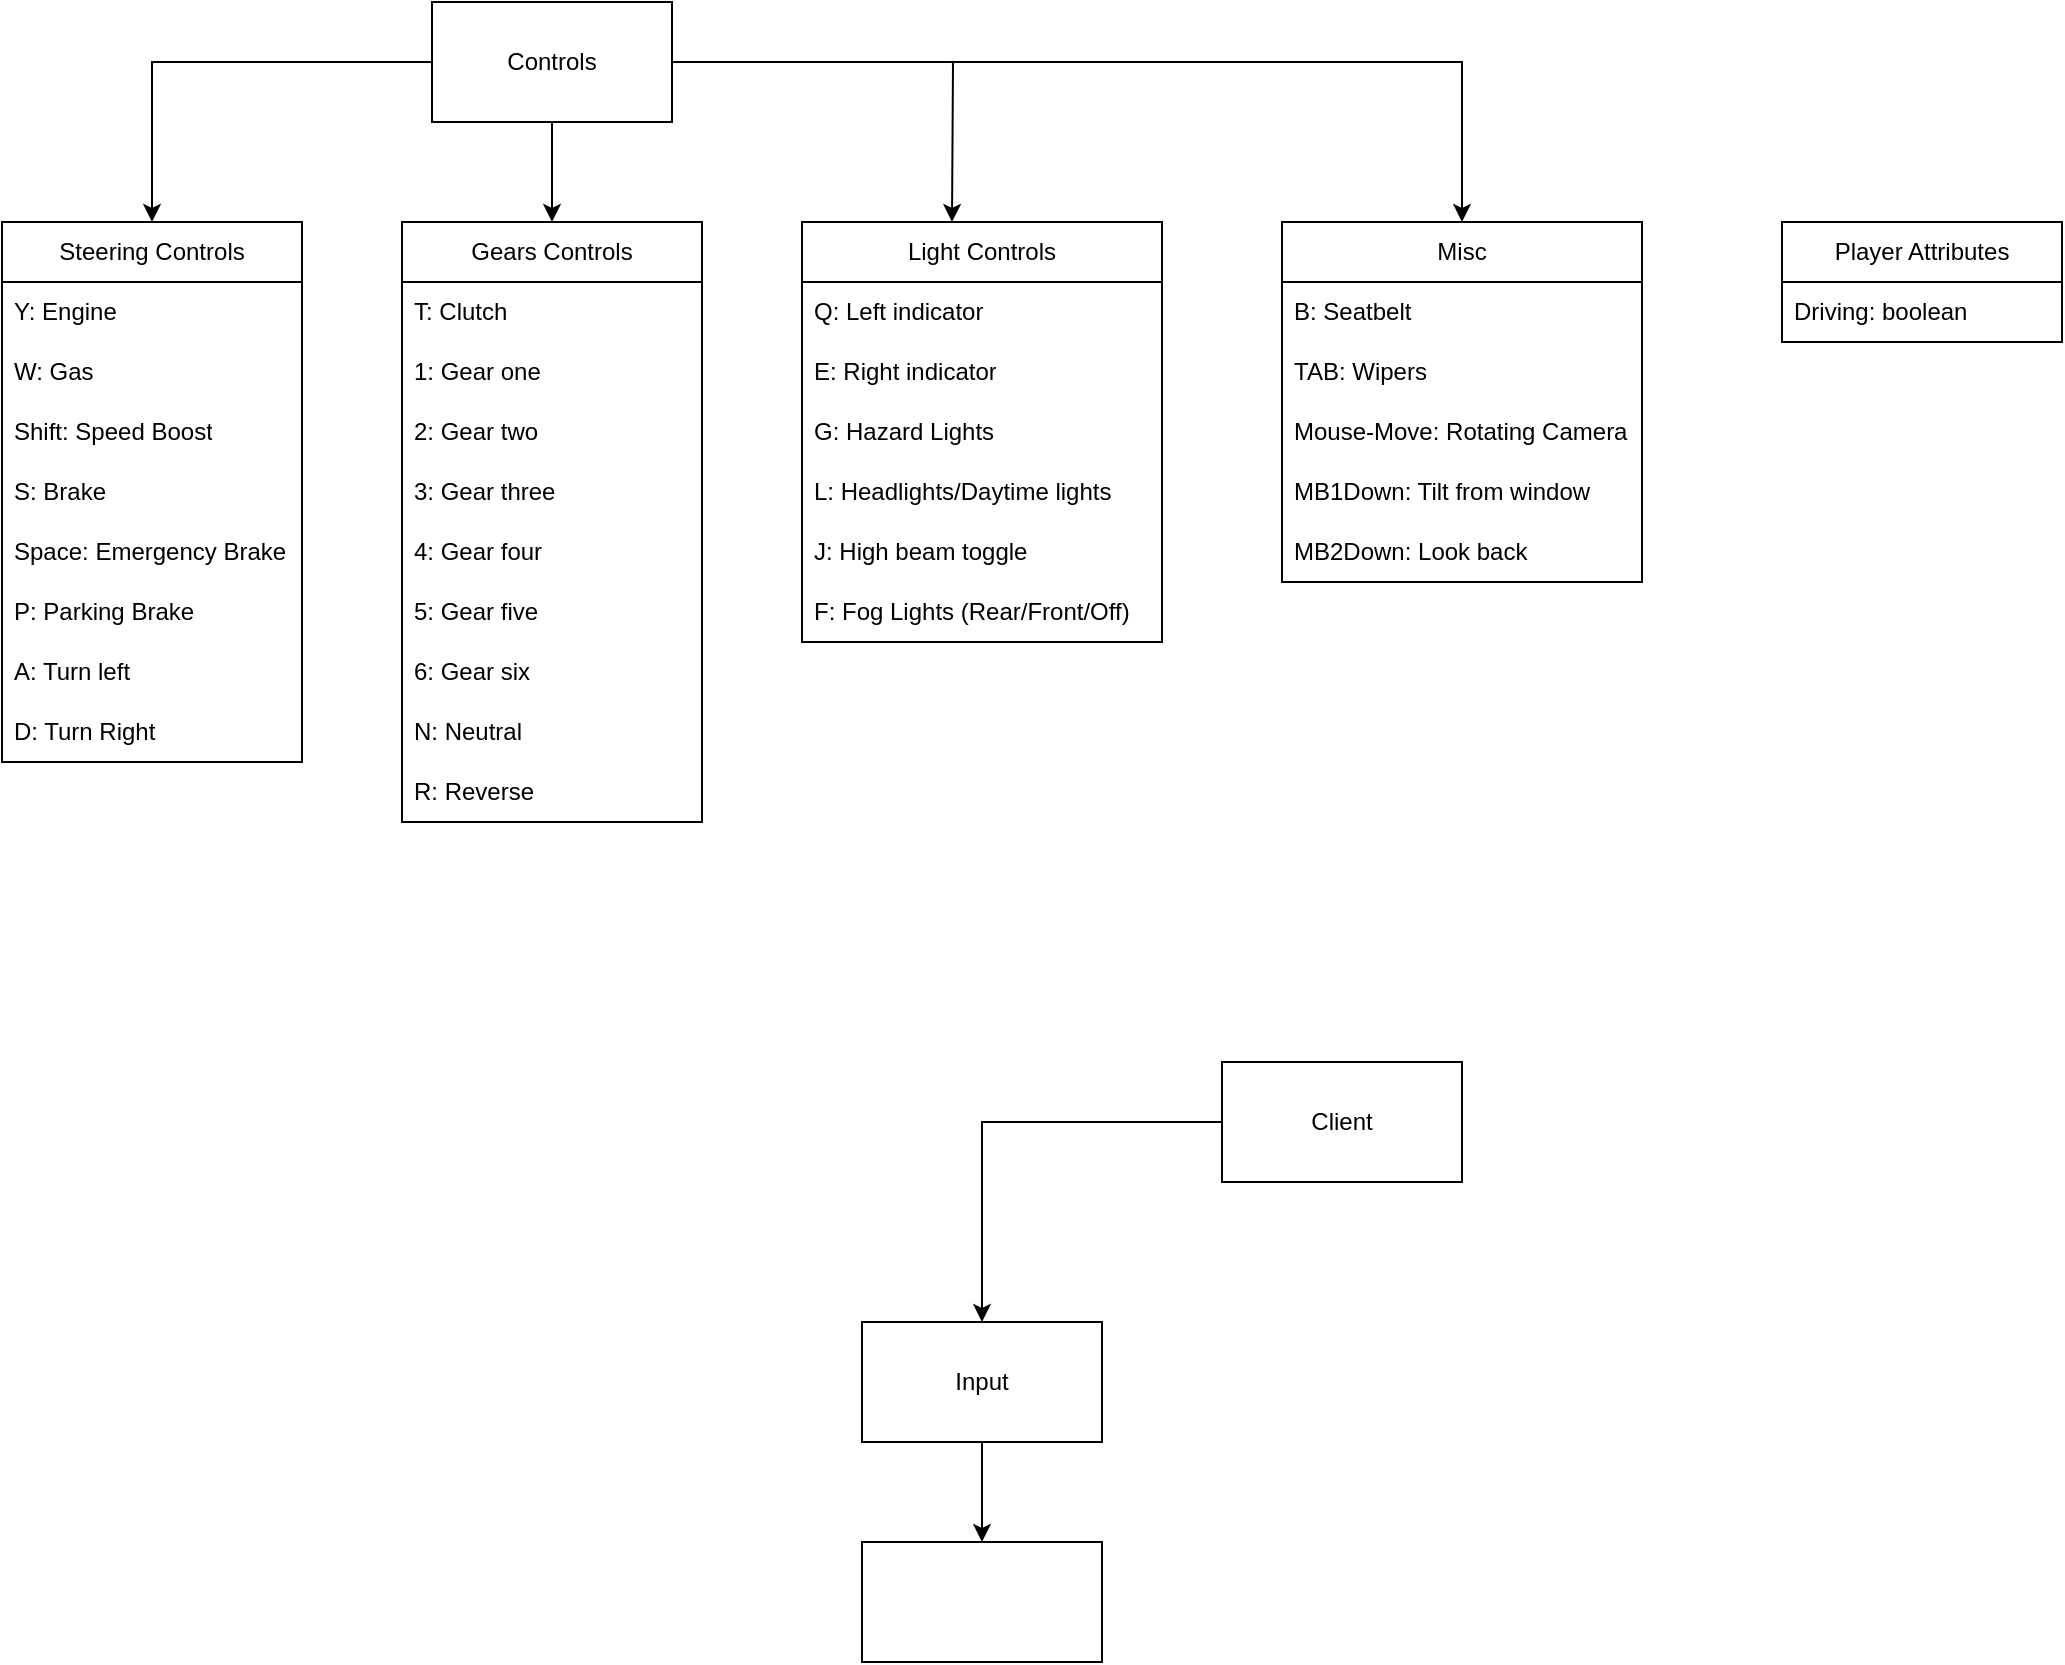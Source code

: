 <mxfile version="24.7.7">
  <diagram name="Strona-1" id="ancA460wwY3gZcXsDt_X">
    <mxGraphModel dx="1900" dy="1842" grid="1" gridSize="10" guides="1" tooltips="1" connect="1" arrows="1" fold="1" page="1" pageScale="1" pageWidth="827" pageHeight="1169" math="0" shadow="0">
      <root>
        <mxCell id="0" />
        <mxCell id="1" parent="0" />
        <mxCell id="dyWFdLc0GaoRmKkl0d5T-19" value="" style="edgeStyle=orthogonalEdgeStyle;rounded=0;orthogonalLoop=1;jettySize=auto;html=1;" edge="1" parent="1" source="K0L5-nXNmJn2NQOjpZ_8-1" target="dyWFdLc0GaoRmKkl0d5T-18">
          <mxGeometry relative="1" as="geometry" />
        </mxCell>
        <mxCell id="K0L5-nXNmJn2NQOjpZ_8-1" value="Input" style="rounded=0;whiteSpace=wrap;html=1;" parent="1" vertex="1">
          <mxGeometry x="360" y="180" width="120" height="60" as="geometry" />
        </mxCell>
        <mxCell id="K0L5-nXNmJn2NQOjpZ_8-3" value="Player Attributes" style="swimlane;fontStyle=0;childLayout=stackLayout;horizontal=1;startSize=30;horizontalStack=0;resizeParent=1;resizeParentMax=0;resizeLast=0;collapsible=1;marginBottom=0;whiteSpace=wrap;html=1;" parent="1" vertex="1">
          <mxGeometry x="820" y="-370" width="140" height="60" as="geometry" />
        </mxCell>
        <mxCell id="K0L5-nXNmJn2NQOjpZ_8-5" value="Driving: boolean" style="text;strokeColor=none;fillColor=none;align=left;verticalAlign=middle;spacingLeft=4;spacingRight=4;overflow=hidden;points=[[0,0.5],[1,0.5]];portConstraint=eastwest;rotatable=0;whiteSpace=wrap;html=1;" parent="K0L5-nXNmJn2NQOjpZ_8-3" vertex="1">
          <mxGeometry y="30" width="140" height="30" as="geometry" />
        </mxCell>
        <mxCell id="K0L5-nXNmJn2NQOjpZ_8-7" value="Steering Controls" style="swimlane;fontStyle=0;childLayout=stackLayout;horizontal=1;startSize=30;horizontalStack=0;resizeParent=1;resizeParentMax=0;resizeLast=0;collapsible=1;marginBottom=0;whiteSpace=wrap;html=1;" parent="1" vertex="1">
          <mxGeometry x="-70" y="-370" width="150" height="270" as="geometry" />
        </mxCell>
        <mxCell id="dyWFdLc0GaoRmKkl0d5T-14" value="Y: Engine" style="text;strokeColor=none;fillColor=none;align=left;verticalAlign=middle;spacingLeft=4;spacingRight=4;overflow=hidden;points=[[0,0.5],[1,0.5]];portConstraint=eastwest;rotatable=0;whiteSpace=wrap;html=1;" vertex="1" parent="K0L5-nXNmJn2NQOjpZ_8-7">
          <mxGeometry y="30" width="150" height="30" as="geometry" />
        </mxCell>
        <mxCell id="K0L5-nXNmJn2NQOjpZ_8-8" value="W: Gas" style="text;strokeColor=none;fillColor=none;align=left;verticalAlign=middle;spacingLeft=4;spacingRight=4;overflow=hidden;points=[[0,0.5],[1,0.5]];portConstraint=eastwest;rotatable=0;whiteSpace=wrap;html=1;" parent="K0L5-nXNmJn2NQOjpZ_8-7" vertex="1">
          <mxGeometry y="60" width="150" height="30" as="geometry" />
        </mxCell>
        <mxCell id="K0L5-nXNmJn2NQOjpZ_8-12" value="Shift: Speed Boost" style="text;strokeColor=none;fillColor=none;align=left;verticalAlign=middle;spacingLeft=4;spacingRight=4;overflow=hidden;points=[[0,0.5],[1,0.5]];portConstraint=eastwest;rotatable=0;whiteSpace=wrap;html=1;" parent="K0L5-nXNmJn2NQOjpZ_8-7" vertex="1">
          <mxGeometry y="90" width="150" height="30" as="geometry" />
        </mxCell>
        <mxCell id="K0L5-nXNmJn2NQOjpZ_8-9" value="S: Brake" style="text;strokeColor=none;fillColor=none;align=left;verticalAlign=middle;spacingLeft=4;spacingRight=4;overflow=hidden;points=[[0,0.5],[1,0.5]];portConstraint=eastwest;rotatable=0;whiteSpace=wrap;html=1;" parent="K0L5-nXNmJn2NQOjpZ_8-7" vertex="1">
          <mxGeometry y="120" width="150" height="30" as="geometry" />
        </mxCell>
        <mxCell id="K0L5-nXNmJn2NQOjpZ_8-10" value="Space: Emergency Brake" style="text;strokeColor=none;fillColor=none;align=left;verticalAlign=middle;spacingLeft=4;spacingRight=4;overflow=hidden;points=[[0,0.5],[1,0.5]];portConstraint=eastwest;rotatable=0;whiteSpace=wrap;html=1;" parent="K0L5-nXNmJn2NQOjpZ_8-7" vertex="1">
          <mxGeometry y="150" width="150" height="30" as="geometry" />
        </mxCell>
        <mxCell id="K0L5-nXNmJn2NQOjpZ_8-11" value="P: Parking Brake" style="text;strokeColor=none;fillColor=none;align=left;verticalAlign=middle;spacingLeft=4;spacingRight=4;overflow=hidden;points=[[0,0.5],[1,0.5]];portConstraint=eastwest;rotatable=0;whiteSpace=wrap;html=1;" parent="K0L5-nXNmJn2NQOjpZ_8-7" vertex="1">
          <mxGeometry y="180" width="150" height="30" as="geometry" />
        </mxCell>
        <mxCell id="dyWFdLc0GaoRmKkl0d5T-3" value="A: Turn left" style="text;strokeColor=none;fillColor=none;align=left;verticalAlign=middle;spacingLeft=4;spacingRight=4;overflow=hidden;points=[[0,0.5],[1,0.5]];portConstraint=eastwest;rotatable=0;whiteSpace=wrap;html=1;" vertex="1" parent="K0L5-nXNmJn2NQOjpZ_8-7">
          <mxGeometry y="210" width="150" height="30" as="geometry" />
        </mxCell>
        <mxCell id="dyWFdLc0GaoRmKkl0d5T-4" value="D: Turn Right" style="text;strokeColor=none;fillColor=none;align=left;verticalAlign=middle;spacingLeft=4;spacingRight=4;overflow=hidden;points=[[0,0.5],[1,0.5]];portConstraint=eastwest;rotatable=0;whiteSpace=wrap;html=1;" vertex="1" parent="K0L5-nXNmJn2NQOjpZ_8-7">
          <mxGeometry y="240" width="150" height="30" as="geometry" />
        </mxCell>
        <mxCell id="K0L5-nXNmJn2NQOjpZ_8-23" value="Gears Controls" style="swimlane;fontStyle=0;childLayout=stackLayout;horizontal=1;startSize=30;horizontalStack=0;resizeParent=1;resizeParentMax=0;resizeLast=0;collapsible=1;marginBottom=0;whiteSpace=wrap;html=1;" parent="1" vertex="1">
          <mxGeometry x="130" y="-370" width="150" height="300" as="geometry" />
        </mxCell>
        <mxCell id="K0L5-nXNmJn2NQOjpZ_8-31" value="T: Clutch" style="text;strokeColor=none;fillColor=none;align=left;verticalAlign=middle;spacingLeft=4;spacingRight=4;overflow=hidden;points=[[0,0.5],[1,0.5]];portConstraint=eastwest;rotatable=0;whiteSpace=wrap;html=1;" parent="K0L5-nXNmJn2NQOjpZ_8-23" vertex="1">
          <mxGeometry y="30" width="150" height="30" as="geometry" />
        </mxCell>
        <mxCell id="K0L5-nXNmJn2NQOjpZ_8-32" value="1: Gear one" style="text;strokeColor=none;fillColor=none;align=left;verticalAlign=middle;spacingLeft=4;spacingRight=4;overflow=hidden;points=[[0,0.5],[1,0.5]];portConstraint=eastwest;rotatable=0;whiteSpace=wrap;html=1;" parent="K0L5-nXNmJn2NQOjpZ_8-23" vertex="1">
          <mxGeometry y="60" width="150" height="30" as="geometry" />
        </mxCell>
        <mxCell id="K0L5-nXNmJn2NQOjpZ_8-33" value="2: Gear two" style="text;strokeColor=none;fillColor=none;align=left;verticalAlign=middle;spacingLeft=4;spacingRight=4;overflow=hidden;points=[[0,0.5],[1,0.5]];portConstraint=eastwest;rotatable=0;whiteSpace=wrap;html=1;" parent="K0L5-nXNmJn2NQOjpZ_8-23" vertex="1">
          <mxGeometry y="90" width="150" height="30" as="geometry" />
        </mxCell>
        <mxCell id="K0L5-nXNmJn2NQOjpZ_8-34" value="3: Gear three" style="text;strokeColor=none;fillColor=none;align=left;verticalAlign=middle;spacingLeft=4;spacingRight=4;overflow=hidden;points=[[0,0.5],[1,0.5]];portConstraint=eastwest;rotatable=0;whiteSpace=wrap;html=1;" parent="K0L5-nXNmJn2NQOjpZ_8-23" vertex="1">
          <mxGeometry y="120" width="150" height="30" as="geometry" />
        </mxCell>
        <mxCell id="K0L5-nXNmJn2NQOjpZ_8-35" value="4: Gear four" style="text;strokeColor=none;fillColor=none;align=left;verticalAlign=middle;spacingLeft=4;spacingRight=4;overflow=hidden;points=[[0,0.5],[1,0.5]];portConstraint=eastwest;rotatable=0;whiteSpace=wrap;html=1;" parent="K0L5-nXNmJn2NQOjpZ_8-23" vertex="1">
          <mxGeometry y="150" width="150" height="30" as="geometry" />
        </mxCell>
        <mxCell id="K0L5-nXNmJn2NQOjpZ_8-36" value="5: Gear five" style="text;strokeColor=none;fillColor=none;align=left;verticalAlign=middle;spacingLeft=4;spacingRight=4;overflow=hidden;points=[[0,0.5],[1,0.5]];portConstraint=eastwest;rotatable=0;whiteSpace=wrap;html=1;" parent="K0L5-nXNmJn2NQOjpZ_8-23" vertex="1">
          <mxGeometry y="180" width="150" height="30" as="geometry" />
        </mxCell>
        <mxCell id="K0L5-nXNmJn2NQOjpZ_8-37" value="6: Gear six" style="text;strokeColor=none;fillColor=none;align=left;verticalAlign=middle;spacingLeft=4;spacingRight=4;overflow=hidden;points=[[0,0.5],[1,0.5]];portConstraint=eastwest;rotatable=0;whiteSpace=wrap;html=1;" parent="K0L5-nXNmJn2NQOjpZ_8-23" vertex="1">
          <mxGeometry y="210" width="150" height="30" as="geometry" />
        </mxCell>
        <mxCell id="dyWFdLc0GaoRmKkl0d5T-5" value="N: Neutral" style="text;strokeColor=none;fillColor=none;align=left;verticalAlign=middle;spacingLeft=4;spacingRight=4;overflow=hidden;points=[[0,0.5],[1,0.5]];portConstraint=eastwest;rotatable=0;whiteSpace=wrap;html=1;" vertex="1" parent="K0L5-nXNmJn2NQOjpZ_8-23">
          <mxGeometry y="240" width="150" height="30" as="geometry" />
        </mxCell>
        <mxCell id="K0L5-nXNmJn2NQOjpZ_8-38" value="R: Reverse" style="text;strokeColor=none;fillColor=none;align=left;verticalAlign=middle;spacingLeft=4;spacingRight=4;overflow=hidden;points=[[0,0.5],[1,0.5]];portConstraint=eastwest;rotatable=0;whiteSpace=wrap;html=1;" parent="K0L5-nXNmJn2NQOjpZ_8-23" vertex="1">
          <mxGeometry y="270" width="150" height="30" as="geometry" />
        </mxCell>
        <mxCell id="K0L5-nXNmJn2NQOjpZ_8-51" style="edgeStyle=orthogonalEdgeStyle;rounded=0;orthogonalLoop=1;jettySize=auto;html=1;entryX=0.5;entryY=0;entryDx=0;entryDy=0;" parent="1" source="K0L5-nXNmJn2NQOjpZ_8-50" target="K0L5-nXNmJn2NQOjpZ_8-23" edge="1">
          <mxGeometry relative="1" as="geometry" />
        </mxCell>
        <mxCell id="K0L5-nXNmJn2NQOjpZ_8-52" style="edgeStyle=orthogonalEdgeStyle;rounded=0;orthogonalLoop=1;jettySize=auto;html=1;entryX=0.5;entryY=0;entryDx=0;entryDy=0;" parent="1" source="K0L5-nXNmJn2NQOjpZ_8-50" target="K0L5-nXNmJn2NQOjpZ_8-7" edge="1">
          <mxGeometry relative="1" as="geometry" />
        </mxCell>
        <mxCell id="K0L5-nXNmJn2NQOjpZ_8-53" style="edgeStyle=orthogonalEdgeStyle;rounded=0;orthogonalLoop=1;jettySize=auto;html=1;entryX=0.5;entryY=0;entryDx=0;entryDy=0;" parent="1" source="K0L5-nXNmJn2NQOjpZ_8-50" edge="1">
          <mxGeometry relative="1" as="geometry">
            <mxPoint x="405" y="-370" as="targetPoint" />
          </mxGeometry>
        </mxCell>
        <mxCell id="dyWFdLc0GaoRmKkl0d5T-13" style="edgeStyle=orthogonalEdgeStyle;rounded=0;orthogonalLoop=1;jettySize=auto;html=1;entryX=0.5;entryY=0;entryDx=0;entryDy=0;" edge="1" parent="1" source="K0L5-nXNmJn2NQOjpZ_8-50" target="dyWFdLc0GaoRmKkl0d5T-7">
          <mxGeometry relative="1" as="geometry" />
        </mxCell>
        <mxCell id="K0L5-nXNmJn2NQOjpZ_8-50" value="Controls" style="rounded=0;whiteSpace=wrap;html=1;" parent="1" vertex="1">
          <mxGeometry x="145" y="-480" width="120" height="60" as="geometry" />
        </mxCell>
        <mxCell id="K0L5-nXNmJn2NQOjpZ_8-55" value="Light Controls" style="swimlane;fontStyle=0;childLayout=stackLayout;horizontal=1;startSize=30;horizontalStack=0;resizeParent=1;resizeParentMax=0;resizeLast=0;collapsible=1;marginBottom=0;whiteSpace=wrap;html=1;" parent="1" vertex="1">
          <mxGeometry x="330" y="-370" width="180" height="210" as="geometry" />
        </mxCell>
        <mxCell id="K0L5-nXNmJn2NQOjpZ_8-63" value="Q: Left indicator" style="text;strokeColor=none;fillColor=none;align=left;verticalAlign=middle;spacingLeft=4;spacingRight=4;overflow=hidden;points=[[0,0.5],[1,0.5]];portConstraint=eastwest;rotatable=0;whiteSpace=wrap;html=1;" parent="K0L5-nXNmJn2NQOjpZ_8-55" vertex="1">
          <mxGeometry y="30" width="180" height="30" as="geometry" />
        </mxCell>
        <mxCell id="K0L5-nXNmJn2NQOjpZ_8-64" value="E: Right indicator" style="text;strokeColor=none;fillColor=none;align=left;verticalAlign=middle;spacingLeft=4;spacingRight=4;overflow=hidden;points=[[0,0.5],[1,0.5]];portConstraint=eastwest;rotatable=0;whiteSpace=wrap;html=1;" parent="K0L5-nXNmJn2NQOjpZ_8-55" vertex="1">
          <mxGeometry y="60" width="180" height="30" as="geometry" />
        </mxCell>
        <mxCell id="dyWFdLc0GaoRmKkl0d5T-15" value="G: Hazard Lights" style="text;strokeColor=none;fillColor=none;align=left;verticalAlign=middle;spacingLeft=4;spacingRight=4;overflow=hidden;points=[[0,0.5],[1,0.5]];portConstraint=eastwest;rotatable=0;whiteSpace=wrap;html=1;" vertex="1" parent="K0L5-nXNmJn2NQOjpZ_8-55">
          <mxGeometry y="90" width="180" height="30" as="geometry" />
        </mxCell>
        <mxCell id="K0L5-nXNmJn2NQOjpZ_8-65" value="L: Headlights/Daytime lights" style="text;strokeColor=none;fillColor=none;align=left;verticalAlign=middle;spacingLeft=4;spacingRight=4;overflow=hidden;points=[[0,0.5],[1,0.5]];portConstraint=eastwest;rotatable=0;whiteSpace=wrap;html=1;" parent="K0L5-nXNmJn2NQOjpZ_8-55" vertex="1">
          <mxGeometry y="120" width="180" height="30" as="geometry" />
        </mxCell>
        <mxCell id="dyWFdLc0GaoRmKkl0d5T-1" value="J: High beam toggle" style="text;strokeColor=none;fillColor=none;align=left;verticalAlign=middle;spacingLeft=4;spacingRight=4;overflow=hidden;points=[[0,0.5],[1,0.5]];portConstraint=eastwest;rotatable=0;whiteSpace=wrap;html=1;" vertex="1" parent="K0L5-nXNmJn2NQOjpZ_8-55">
          <mxGeometry y="150" width="180" height="30" as="geometry" />
        </mxCell>
        <mxCell id="dyWFdLc0GaoRmKkl0d5T-2" value="F: Fog Lights (Rear/Front/Off)" style="text;strokeColor=none;fillColor=none;align=left;verticalAlign=middle;spacingLeft=4;spacingRight=4;overflow=hidden;points=[[0,0.5],[1,0.5]];portConstraint=eastwest;rotatable=0;whiteSpace=wrap;html=1;" vertex="1" parent="K0L5-nXNmJn2NQOjpZ_8-55">
          <mxGeometry y="180" width="180" height="30" as="geometry" />
        </mxCell>
        <mxCell id="dyWFdLc0GaoRmKkl0d5T-7" value="Misc" style="swimlane;fontStyle=0;childLayout=stackLayout;horizontal=1;startSize=30;horizontalStack=0;resizeParent=1;resizeParentMax=0;resizeLast=0;collapsible=1;marginBottom=0;whiteSpace=wrap;html=1;" vertex="1" parent="1">
          <mxGeometry x="570" y="-370" width="180" height="180" as="geometry" />
        </mxCell>
        <mxCell id="dyWFdLc0GaoRmKkl0d5T-8" value="B: Seatbelt" style="text;strokeColor=none;fillColor=none;align=left;verticalAlign=middle;spacingLeft=4;spacingRight=4;overflow=hidden;points=[[0,0.5],[1,0.5]];portConstraint=eastwest;rotatable=0;whiteSpace=wrap;html=1;" vertex="1" parent="dyWFdLc0GaoRmKkl0d5T-7">
          <mxGeometry y="30" width="180" height="30" as="geometry" />
        </mxCell>
        <mxCell id="dyWFdLc0GaoRmKkl0d5T-11" value="TAB: Wipers" style="text;strokeColor=none;fillColor=none;align=left;verticalAlign=middle;spacingLeft=4;spacingRight=4;overflow=hidden;points=[[0,0.5],[1,0.5]];portConstraint=eastwest;rotatable=0;whiteSpace=wrap;html=1;" vertex="1" parent="dyWFdLc0GaoRmKkl0d5T-7">
          <mxGeometry y="60" width="180" height="30" as="geometry" />
        </mxCell>
        <mxCell id="dyWFdLc0GaoRmKkl0d5T-12" value="Mouse-Move: Rotating Camera" style="text;strokeColor=none;fillColor=none;align=left;verticalAlign=middle;spacingLeft=4;spacingRight=4;overflow=hidden;points=[[0,0.5],[1,0.5]];portConstraint=eastwest;rotatable=0;whiteSpace=wrap;html=1;" vertex="1" parent="dyWFdLc0GaoRmKkl0d5T-7">
          <mxGeometry y="90" width="180" height="30" as="geometry" />
        </mxCell>
        <mxCell id="dyWFdLc0GaoRmKkl0d5T-16" value="MB1Down: Tilt from window" style="text;strokeColor=none;fillColor=none;align=left;verticalAlign=middle;spacingLeft=4;spacingRight=4;overflow=hidden;points=[[0,0.5],[1,0.5]];portConstraint=eastwest;rotatable=0;whiteSpace=wrap;html=1;" vertex="1" parent="dyWFdLc0GaoRmKkl0d5T-7">
          <mxGeometry y="120" width="180" height="30" as="geometry" />
        </mxCell>
        <mxCell id="dyWFdLc0GaoRmKkl0d5T-17" value="MB2Down: Look back" style="text;strokeColor=none;fillColor=none;align=left;verticalAlign=middle;spacingLeft=4;spacingRight=4;overflow=hidden;points=[[0,0.5],[1,0.5]];portConstraint=eastwest;rotatable=0;whiteSpace=wrap;html=1;" vertex="1" parent="dyWFdLc0GaoRmKkl0d5T-7">
          <mxGeometry y="150" width="180" height="30" as="geometry" />
        </mxCell>
        <mxCell id="dyWFdLc0GaoRmKkl0d5T-18" value="" style="whiteSpace=wrap;html=1;rounded=0;" vertex="1" parent="1">
          <mxGeometry x="360" y="290" width="120" height="60" as="geometry" />
        </mxCell>
        <mxCell id="dyWFdLc0GaoRmKkl0d5T-21" style="edgeStyle=orthogonalEdgeStyle;rounded=0;orthogonalLoop=1;jettySize=auto;html=1;" edge="1" parent="1" source="dyWFdLc0GaoRmKkl0d5T-20" target="K0L5-nXNmJn2NQOjpZ_8-1">
          <mxGeometry relative="1" as="geometry" />
        </mxCell>
        <mxCell id="dyWFdLc0GaoRmKkl0d5T-20" value="Client" style="rounded=0;whiteSpace=wrap;html=1;" vertex="1" parent="1">
          <mxGeometry x="540" y="50" width="120" height="60" as="geometry" />
        </mxCell>
      </root>
    </mxGraphModel>
  </diagram>
</mxfile>
